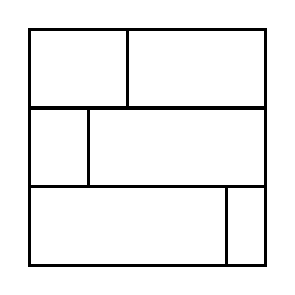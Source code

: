 \begin{tikzpicture}[very thick, scale=.5]
    \draw (0,4) rectangle (5/2,6);
    \draw (5/2,4) rectangle (6,6);
    \draw (0,2) rectangle (3/2,4);
    \draw (3/2,2) rectangle (6,4);
    \draw (0,0) rectangle (5,2);
    \draw (5,0) rectangle (6,2);
\end{tikzpicture}
